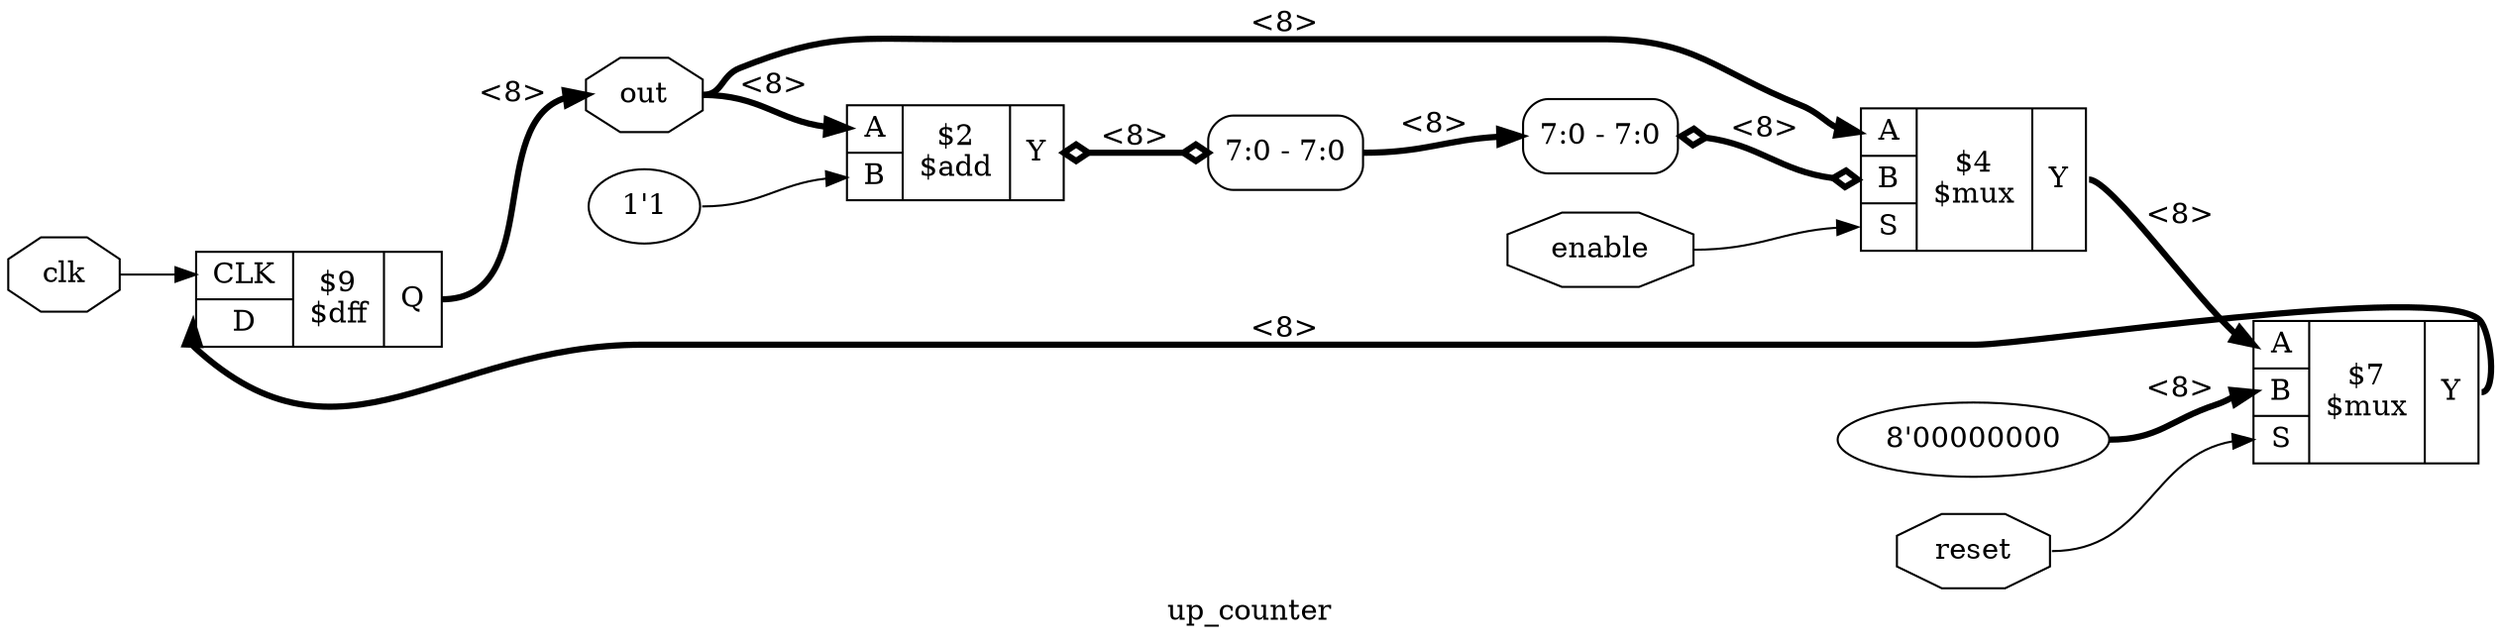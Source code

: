 digraph "up_counter" {
label="up_counter";
rankdir="LR";
remincross=true;
n5 [ shape=octagon, label="clk", color="black", fontcolor="black" ];
n6 [ shape=octagon, label="enable", color="black", fontcolor="black" ];
n7 [ shape=octagon, label="out", color="black", fontcolor="black" ];
n8 [ shape=octagon, label="reset", color="black", fontcolor="black" ];
v0 [ label="1'1" ];
c12 [ shape=record, label="{{<p9> A|<p10> B}|$2\n$add|{<p11> Y}}" ];
x1 [ shape=record, style=rounded, label="<s0> 7:0 - 7:0 " ];
c12:p11:e -> x1:w [arrowhead=odiamond, arrowtail=odiamond, dir=both, color="black", style="setlinewidth(3)", label="<8>"];
c16 [ shape=record, label="{{<p13> CLK|<p14> D}|$9\n$dff|{<p15> Q}}" ];
c18 [ shape=record, label="{{<p9> A|<p10> B|<p17> S}|$4\n$mux|{<p11> Y}}" ];
x2 [ shape=record, style=rounded, label="<s0> 7:0 - 7:0 " ];
x2:e -> c18:p10:w [arrowhead=odiamond, arrowtail=odiamond, dir=both, color="black", style="setlinewidth(3)", label="<8>"];
v3 [ label="8'00000000" ];
c19 [ shape=record, label="{{<p9> A|<p10> B|<p17> S}|$7\n$mux|{<p11> Y}}" ];
c19:p11:e -> c16:p14:w [color="black", style="setlinewidth(3)", label="<8>"];
x1:s0:e -> x2:s0:w [color="black", style="setlinewidth(3)", label="<8>"];
c18:p11:e -> c19:p9:w [color="black", style="setlinewidth(3)", label="<8>"];
n5:e -> c16:p13:w [color="black", label=""];
n6:e -> c18:p17:w [color="black", label=""];
c16:p15:e -> n7:w [color="black", style="setlinewidth(3)", label="<8>"];
n7:e -> c12:p9:w [color="black", style="setlinewidth(3)", label="<8>"];
n7:e -> c18:p9:w [color="black", style="setlinewidth(3)", label="<8>"];
n8:e -> c19:p17:w [color="black", label=""];
v0:e -> c12:p10:w [color="black", label=""];
v3:e -> c19:p10:w [color="black", style="setlinewidth(3)", label="<8>"];
}
